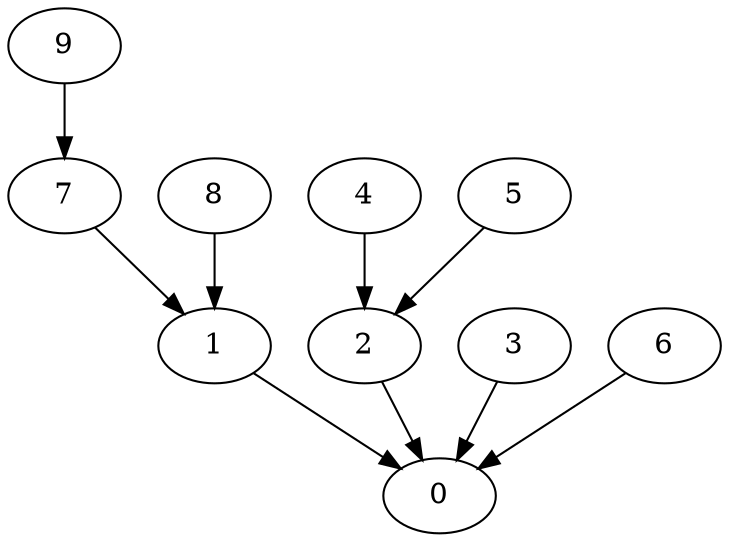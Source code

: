 /* Created by igraph 0.6.5 */
digraph {
  0;
  1;
  2;
  3;
  4;
  5;
  6;
  7;
  8;
  9;

  1 -> 0;
  2 -> 0;
  3 -> 0;
  4 -> 2;
  5 -> 2;
  6 -> 0;
  7 -> 1;
  8 -> 1;
  9 -> 7;
}
